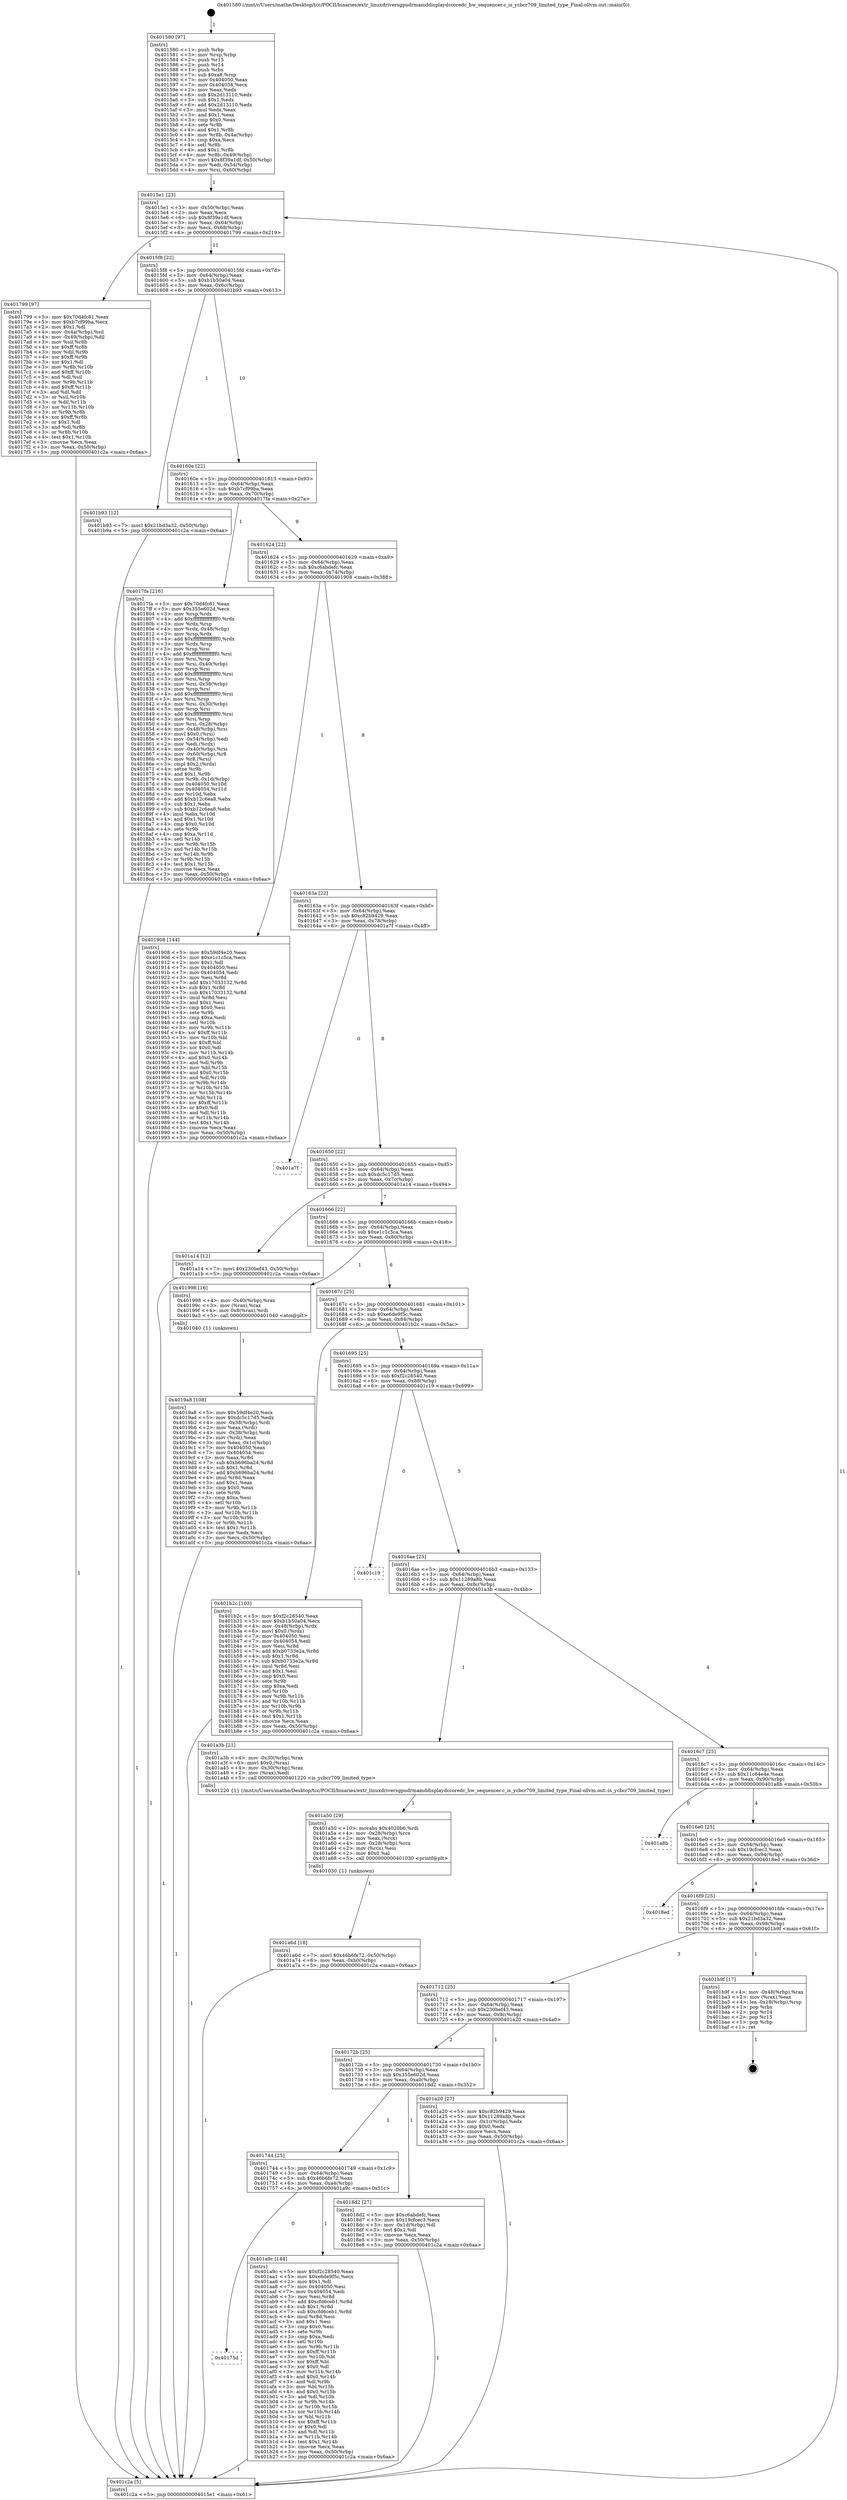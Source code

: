 digraph "0x401580" {
  label = "0x401580 (/mnt/c/Users/mathe/Desktop/tcc/POCII/binaries/extr_linuxdriversgpudrmamddisplaydccoredc_hw_sequencer.c_is_ycbcr709_limited_type_Final-ollvm.out::main(0))"
  labelloc = "t"
  node[shape=record]

  Entry [label="",width=0.3,height=0.3,shape=circle,fillcolor=black,style=filled]
  "0x4015e1" [label="{
     0x4015e1 [23]\l
     | [instrs]\l
     &nbsp;&nbsp;0x4015e1 \<+3\>: mov -0x50(%rbp),%eax\l
     &nbsp;&nbsp;0x4015e4 \<+2\>: mov %eax,%ecx\l
     &nbsp;&nbsp;0x4015e6 \<+6\>: sub $0x8f39a1df,%ecx\l
     &nbsp;&nbsp;0x4015ec \<+3\>: mov %eax,-0x64(%rbp)\l
     &nbsp;&nbsp;0x4015ef \<+3\>: mov %ecx,-0x68(%rbp)\l
     &nbsp;&nbsp;0x4015f2 \<+6\>: je 0000000000401799 \<main+0x219\>\l
  }"]
  "0x401799" [label="{
     0x401799 [97]\l
     | [instrs]\l
     &nbsp;&nbsp;0x401799 \<+5\>: mov $0x70d4fc81,%eax\l
     &nbsp;&nbsp;0x40179e \<+5\>: mov $0xb7cf99ba,%ecx\l
     &nbsp;&nbsp;0x4017a3 \<+2\>: mov $0x1,%dl\l
     &nbsp;&nbsp;0x4017a5 \<+4\>: mov -0x4a(%rbp),%sil\l
     &nbsp;&nbsp;0x4017a9 \<+4\>: mov -0x49(%rbp),%dil\l
     &nbsp;&nbsp;0x4017ad \<+3\>: mov %sil,%r8b\l
     &nbsp;&nbsp;0x4017b0 \<+4\>: xor $0xff,%r8b\l
     &nbsp;&nbsp;0x4017b4 \<+3\>: mov %dil,%r9b\l
     &nbsp;&nbsp;0x4017b7 \<+4\>: xor $0xff,%r9b\l
     &nbsp;&nbsp;0x4017bb \<+3\>: xor $0x1,%dl\l
     &nbsp;&nbsp;0x4017be \<+3\>: mov %r8b,%r10b\l
     &nbsp;&nbsp;0x4017c1 \<+4\>: and $0xff,%r10b\l
     &nbsp;&nbsp;0x4017c5 \<+3\>: and %dl,%sil\l
     &nbsp;&nbsp;0x4017c8 \<+3\>: mov %r9b,%r11b\l
     &nbsp;&nbsp;0x4017cb \<+4\>: and $0xff,%r11b\l
     &nbsp;&nbsp;0x4017cf \<+3\>: and %dl,%dil\l
     &nbsp;&nbsp;0x4017d2 \<+3\>: or %sil,%r10b\l
     &nbsp;&nbsp;0x4017d5 \<+3\>: or %dil,%r11b\l
     &nbsp;&nbsp;0x4017d8 \<+3\>: xor %r11b,%r10b\l
     &nbsp;&nbsp;0x4017db \<+3\>: or %r9b,%r8b\l
     &nbsp;&nbsp;0x4017de \<+4\>: xor $0xff,%r8b\l
     &nbsp;&nbsp;0x4017e2 \<+3\>: or $0x1,%dl\l
     &nbsp;&nbsp;0x4017e5 \<+3\>: and %dl,%r8b\l
     &nbsp;&nbsp;0x4017e8 \<+3\>: or %r8b,%r10b\l
     &nbsp;&nbsp;0x4017eb \<+4\>: test $0x1,%r10b\l
     &nbsp;&nbsp;0x4017ef \<+3\>: cmovne %ecx,%eax\l
     &nbsp;&nbsp;0x4017f2 \<+3\>: mov %eax,-0x50(%rbp)\l
     &nbsp;&nbsp;0x4017f5 \<+5\>: jmp 0000000000401c2a \<main+0x6aa\>\l
  }"]
  "0x4015f8" [label="{
     0x4015f8 [22]\l
     | [instrs]\l
     &nbsp;&nbsp;0x4015f8 \<+5\>: jmp 00000000004015fd \<main+0x7d\>\l
     &nbsp;&nbsp;0x4015fd \<+3\>: mov -0x64(%rbp),%eax\l
     &nbsp;&nbsp;0x401600 \<+5\>: sub $0xb1b50a04,%eax\l
     &nbsp;&nbsp;0x401605 \<+3\>: mov %eax,-0x6c(%rbp)\l
     &nbsp;&nbsp;0x401608 \<+6\>: je 0000000000401b93 \<main+0x613\>\l
  }"]
  "0x401c2a" [label="{
     0x401c2a [5]\l
     | [instrs]\l
     &nbsp;&nbsp;0x401c2a \<+5\>: jmp 00000000004015e1 \<main+0x61\>\l
  }"]
  "0x401580" [label="{
     0x401580 [97]\l
     | [instrs]\l
     &nbsp;&nbsp;0x401580 \<+1\>: push %rbp\l
     &nbsp;&nbsp;0x401581 \<+3\>: mov %rsp,%rbp\l
     &nbsp;&nbsp;0x401584 \<+2\>: push %r15\l
     &nbsp;&nbsp;0x401586 \<+2\>: push %r14\l
     &nbsp;&nbsp;0x401588 \<+1\>: push %rbx\l
     &nbsp;&nbsp;0x401589 \<+7\>: sub $0xa8,%rsp\l
     &nbsp;&nbsp;0x401590 \<+7\>: mov 0x404050,%eax\l
     &nbsp;&nbsp;0x401597 \<+7\>: mov 0x404054,%ecx\l
     &nbsp;&nbsp;0x40159e \<+2\>: mov %eax,%edx\l
     &nbsp;&nbsp;0x4015a0 \<+6\>: sub $0x2d13110,%edx\l
     &nbsp;&nbsp;0x4015a6 \<+3\>: sub $0x1,%edx\l
     &nbsp;&nbsp;0x4015a9 \<+6\>: add $0x2d13110,%edx\l
     &nbsp;&nbsp;0x4015af \<+3\>: imul %edx,%eax\l
     &nbsp;&nbsp;0x4015b2 \<+3\>: and $0x1,%eax\l
     &nbsp;&nbsp;0x4015b5 \<+3\>: cmp $0x0,%eax\l
     &nbsp;&nbsp;0x4015b8 \<+4\>: sete %r8b\l
     &nbsp;&nbsp;0x4015bc \<+4\>: and $0x1,%r8b\l
     &nbsp;&nbsp;0x4015c0 \<+4\>: mov %r8b,-0x4a(%rbp)\l
     &nbsp;&nbsp;0x4015c4 \<+3\>: cmp $0xa,%ecx\l
     &nbsp;&nbsp;0x4015c7 \<+4\>: setl %r8b\l
     &nbsp;&nbsp;0x4015cb \<+4\>: and $0x1,%r8b\l
     &nbsp;&nbsp;0x4015cf \<+4\>: mov %r8b,-0x49(%rbp)\l
     &nbsp;&nbsp;0x4015d3 \<+7\>: movl $0x8f39a1df,-0x50(%rbp)\l
     &nbsp;&nbsp;0x4015da \<+3\>: mov %edi,-0x54(%rbp)\l
     &nbsp;&nbsp;0x4015dd \<+4\>: mov %rsi,-0x60(%rbp)\l
  }"]
  Exit [label="",width=0.3,height=0.3,shape=circle,fillcolor=black,style=filled,peripheries=2]
  "0x401b93" [label="{
     0x401b93 [12]\l
     | [instrs]\l
     &nbsp;&nbsp;0x401b93 \<+7\>: movl $0x21bd3a32,-0x50(%rbp)\l
     &nbsp;&nbsp;0x401b9a \<+5\>: jmp 0000000000401c2a \<main+0x6aa\>\l
  }"]
  "0x40160e" [label="{
     0x40160e [22]\l
     | [instrs]\l
     &nbsp;&nbsp;0x40160e \<+5\>: jmp 0000000000401613 \<main+0x93\>\l
     &nbsp;&nbsp;0x401613 \<+3\>: mov -0x64(%rbp),%eax\l
     &nbsp;&nbsp;0x401616 \<+5\>: sub $0xb7cf99ba,%eax\l
     &nbsp;&nbsp;0x40161b \<+3\>: mov %eax,-0x70(%rbp)\l
     &nbsp;&nbsp;0x40161e \<+6\>: je 00000000004017fa \<main+0x27a\>\l
  }"]
  "0x40175d" [label="{
     0x40175d\l
  }", style=dashed]
  "0x4017fa" [label="{
     0x4017fa [216]\l
     | [instrs]\l
     &nbsp;&nbsp;0x4017fa \<+5\>: mov $0x70d4fc81,%eax\l
     &nbsp;&nbsp;0x4017ff \<+5\>: mov $0x355e602d,%ecx\l
     &nbsp;&nbsp;0x401804 \<+3\>: mov %rsp,%rdx\l
     &nbsp;&nbsp;0x401807 \<+4\>: add $0xfffffffffffffff0,%rdx\l
     &nbsp;&nbsp;0x40180b \<+3\>: mov %rdx,%rsp\l
     &nbsp;&nbsp;0x40180e \<+4\>: mov %rdx,-0x48(%rbp)\l
     &nbsp;&nbsp;0x401812 \<+3\>: mov %rsp,%rdx\l
     &nbsp;&nbsp;0x401815 \<+4\>: add $0xfffffffffffffff0,%rdx\l
     &nbsp;&nbsp;0x401819 \<+3\>: mov %rdx,%rsp\l
     &nbsp;&nbsp;0x40181c \<+3\>: mov %rsp,%rsi\l
     &nbsp;&nbsp;0x40181f \<+4\>: add $0xfffffffffffffff0,%rsi\l
     &nbsp;&nbsp;0x401823 \<+3\>: mov %rsi,%rsp\l
     &nbsp;&nbsp;0x401826 \<+4\>: mov %rsi,-0x40(%rbp)\l
     &nbsp;&nbsp;0x40182a \<+3\>: mov %rsp,%rsi\l
     &nbsp;&nbsp;0x40182d \<+4\>: add $0xfffffffffffffff0,%rsi\l
     &nbsp;&nbsp;0x401831 \<+3\>: mov %rsi,%rsp\l
     &nbsp;&nbsp;0x401834 \<+4\>: mov %rsi,-0x38(%rbp)\l
     &nbsp;&nbsp;0x401838 \<+3\>: mov %rsp,%rsi\l
     &nbsp;&nbsp;0x40183b \<+4\>: add $0xfffffffffffffff0,%rsi\l
     &nbsp;&nbsp;0x40183f \<+3\>: mov %rsi,%rsp\l
     &nbsp;&nbsp;0x401842 \<+4\>: mov %rsi,-0x30(%rbp)\l
     &nbsp;&nbsp;0x401846 \<+3\>: mov %rsp,%rsi\l
     &nbsp;&nbsp;0x401849 \<+4\>: add $0xfffffffffffffff0,%rsi\l
     &nbsp;&nbsp;0x40184d \<+3\>: mov %rsi,%rsp\l
     &nbsp;&nbsp;0x401850 \<+4\>: mov %rsi,-0x28(%rbp)\l
     &nbsp;&nbsp;0x401854 \<+4\>: mov -0x48(%rbp),%rsi\l
     &nbsp;&nbsp;0x401858 \<+6\>: movl $0x0,(%rsi)\l
     &nbsp;&nbsp;0x40185e \<+3\>: mov -0x54(%rbp),%edi\l
     &nbsp;&nbsp;0x401861 \<+2\>: mov %edi,(%rdx)\l
     &nbsp;&nbsp;0x401863 \<+4\>: mov -0x40(%rbp),%rsi\l
     &nbsp;&nbsp;0x401867 \<+4\>: mov -0x60(%rbp),%r8\l
     &nbsp;&nbsp;0x40186b \<+3\>: mov %r8,(%rsi)\l
     &nbsp;&nbsp;0x40186e \<+3\>: cmpl $0x2,(%rdx)\l
     &nbsp;&nbsp;0x401871 \<+4\>: setne %r9b\l
     &nbsp;&nbsp;0x401875 \<+4\>: and $0x1,%r9b\l
     &nbsp;&nbsp;0x401879 \<+4\>: mov %r9b,-0x1d(%rbp)\l
     &nbsp;&nbsp;0x40187d \<+8\>: mov 0x404050,%r10d\l
     &nbsp;&nbsp;0x401885 \<+8\>: mov 0x404054,%r11d\l
     &nbsp;&nbsp;0x40188d \<+3\>: mov %r10d,%ebx\l
     &nbsp;&nbsp;0x401890 \<+6\>: add $0xb12c6ea8,%ebx\l
     &nbsp;&nbsp;0x401896 \<+3\>: sub $0x1,%ebx\l
     &nbsp;&nbsp;0x401899 \<+6\>: sub $0xb12c6ea8,%ebx\l
     &nbsp;&nbsp;0x40189f \<+4\>: imul %ebx,%r10d\l
     &nbsp;&nbsp;0x4018a3 \<+4\>: and $0x1,%r10d\l
     &nbsp;&nbsp;0x4018a7 \<+4\>: cmp $0x0,%r10d\l
     &nbsp;&nbsp;0x4018ab \<+4\>: sete %r9b\l
     &nbsp;&nbsp;0x4018af \<+4\>: cmp $0xa,%r11d\l
     &nbsp;&nbsp;0x4018b3 \<+4\>: setl %r14b\l
     &nbsp;&nbsp;0x4018b7 \<+3\>: mov %r9b,%r15b\l
     &nbsp;&nbsp;0x4018ba \<+3\>: and %r14b,%r15b\l
     &nbsp;&nbsp;0x4018bd \<+3\>: xor %r14b,%r9b\l
     &nbsp;&nbsp;0x4018c0 \<+3\>: or %r9b,%r15b\l
     &nbsp;&nbsp;0x4018c3 \<+4\>: test $0x1,%r15b\l
     &nbsp;&nbsp;0x4018c7 \<+3\>: cmovne %ecx,%eax\l
     &nbsp;&nbsp;0x4018ca \<+3\>: mov %eax,-0x50(%rbp)\l
     &nbsp;&nbsp;0x4018cd \<+5\>: jmp 0000000000401c2a \<main+0x6aa\>\l
  }"]
  "0x401624" [label="{
     0x401624 [22]\l
     | [instrs]\l
     &nbsp;&nbsp;0x401624 \<+5\>: jmp 0000000000401629 \<main+0xa9\>\l
     &nbsp;&nbsp;0x401629 \<+3\>: mov -0x64(%rbp),%eax\l
     &nbsp;&nbsp;0x40162c \<+5\>: sub $0xc6abdefc,%eax\l
     &nbsp;&nbsp;0x401631 \<+3\>: mov %eax,-0x74(%rbp)\l
     &nbsp;&nbsp;0x401634 \<+6\>: je 0000000000401908 \<main+0x388\>\l
  }"]
  "0x401a9c" [label="{
     0x401a9c [144]\l
     | [instrs]\l
     &nbsp;&nbsp;0x401a9c \<+5\>: mov $0xf2c28540,%eax\l
     &nbsp;&nbsp;0x401aa1 \<+5\>: mov $0xe6de9f5c,%ecx\l
     &nbsp;&nbsp;0x401aa6 \<+2\>: mov $0x1,%dl\l
     &nbsp;&nbsp;0x401aa8 \<+7\>: mov 0x404050,%esi\l
     &nbsp;&nbsp;0x401aaf \<+7\>: mov 0x404054,%edi\l
     &nbsp;&nbsp;0x401ab6 \<+3\>: mov %esi,%r8d\l
     &nbsp;&nbsp;0x401ab9 \<+7\>: add $0xcfd6ceb1,%r8d\l
     &nbsp;&nbsp;0x401ac0 \<+4\>: sub $0x1,%r8d\l
     &nbsp;&nbsp;0x401ac4 \<+7\>: sub $0xcfd6ceb1,%r8d\l
     &nbsp;&nbsp;0x401acb \<+4\>: imul %r8d,%esi\l
     &nbsp;&nbsp;0x401acf \<+3\>: and $0x1,%esi\l
     &nbsp;&nbsp;0x401ad2 \<+3\>: cmp $0x0,%esi\l
     &nbsp;&nbsp;0x401ad5 \<+4\>: sete %r9b\l
     &nbsp;&nbsp;0x401ad9 \<+3\>: cmp $0xa,%edi\l
     &nbsp;&nbsp;0x401adc \<+4\>: setl %r10b\l
     &nbsp;&nbsp;0x401ae0 \<+3\>: mov %r9b,%r11b\l
     &nbsp;&nbsp;0x401ae3 \<+4\>: xor $0xff,%r11b\l
     &nbsp;&nbsp;0x401ae7 \<+3\>: mov %r10b,%bl\l
     &nbsp;&nbsp;0x401aea \<+3\>: xor $0xff,%bl\l
     &nbsp;&nbsp;0x401aed \<+3\>: xor $0x0,%dl\l
     &nbsp;&nbsp;0x401af0 \<+3\>: mov %r11b,%r14b\l
     &nbsp;&nbsp;0x401af3 \<+4\>: and $0x0,%r14b\l
     &nbsp;&nbsp;0x401af7 \<+3\>: and %dl,%r9b\l
     &nbsp;&nbsp;0x401afa \<+3\>: mov %bl,%r15b\l
     &nbsp;&nbsp;0x401afd \<+4\>: and $0x0,%r15b\l
     &nbsp;&nbsp;0x401b01 \<+3\>: and %dl,%r10b\l
     &nbsp;&nbsp;0x401b04 \<+3\>: or %r9b,%r14b\l
     &nbsp;&nbsp;0x401b07 \<+3\>: or %r10b,%r15b\l
     &nbsp;&nbsp;0x401b0a \<+3\>: xor %r15b,%r14b\l
     &nbsp;&nbsp;0x401b0d \<+3\>: or %bl,%r11b\l
     &nbsp;&nbsp;0x401b10 \<+4\>: xor $0xff,%r11b\l
     &nbsp;&nbsp;0x401b14 \<+3\>: or $0x0,%dl\l
     &nbsp;&nbsp;0x401b17 \<+3\>: and %dl,%r11b\l
     &nbsp;&nbsp;0x401b1a \<+3\>: or %r11b,%r14b\l
     &nbsp;&nbsp;0x401b1d \<+4\>: test $0x1,%r14b\l
     &nbsp;&nbsp;0x401b21 \<+3\>: cmovne %ecx,%eax\l
     &nbsp;&nbsp;0x401b24 \<+3\>: mov %eax,-0x50(%rbp)\l
     &nbsp;&nbsp;0x401b27 \<+5\>: jmp 0000000000401c2a \<main+0x6aa\>\l
  }"]
  "0x401908" [label="{
     0x401908 [144]\l
     | [instrs]\l
     &nbsp;&nbsp;0x401908 \<+5\>: mov $0x59df4e20,%eax\l
     &nbsp;&nbsp;0x40190d \<+5\>: mov $0xe1c1c5ca,%ecx\l
     &nbsp;&nbsp;0x401912 \<+2\>: mov $0x1,%dl\l
     &nbsp;&nbsp;0x401914 \<+7\>: mov 0x404050,%esi\l
     &nbsp;&nbsp;0x40191b \<+7\>: mov 0x404054,%edi\l
     &nbsp;&nbsp;0x401922 \<+3\>: mov %esi,%r8d\l
     &nbsp;&nbsp;0x401925 \<+7\>: add $0x17033132,%r8d\l
     &nbsp;&nbsp;0x40192c \<+4\>: sub $0x1,%r8d\l
     &nbsp;&nbsp;0x401930 \<+7\>: sub $0x17033132,%r8d\l
     &nbsp;&nbsp;0x401937 \<+4\>: imul %r8d,%esi\l
     &nbsp;&nbsp;0x40193b \<+3\>: and $0x1,%esi\l
     &nbsp;&nbsp;0x40193e \<+3\>: cmp $0x0,%esi\l
     &nbsp;&nbsp;0x401941 \<+4\>: sete %r9b\l
     &nbsp;&nbsp;0x401945 \<+3\>: cmp $0xa,%edi\l
     &nbsp;&nbsp;0x401948 \<+4\>: setl %r10b\l
     &nbsp;&nbsp;0x40194c \<+3\>: mov %r9b,%r11b\l
     &nbsp;&nbsp;0x40194f \<+4\>: xor $0xff,%r11b\l
     &nbsp;&nbsp;0x401953 \<+3\>: mov %r10b,%bl\l
     &nbsp;&nbsp;0x401956 \<+3\>: xor $0xff,%bl\l
     &nbsp;&nbsp;0x401959 \<+3\>: xor $0x0,%dl\l
     &nbsp;&nbsp;0x40195c \<+3\>: mov %r11b,%r14b\l
     &nbsp;&nbsp;0x40195f \<+4\>: and $0x0,%r14b\l
     &nbsp;&nbsp;0x401963 \<+3\>: and %dl,%r9b\l
     &nbsp;&nbsp;0x401966 \<+3\>: mov %bl,%r15b\l
     &nbsp;&nbsp;0x401969 \<+4\>: and $0x0,%r15b\l
     &nbsp;&nbsp;0x40196d \<+3\>: and %dl,%r10b\l
     &nbsp;&nbsp;0x401970 \<+3\>: or %r9b,%r14b\l
     &nbsp;&nbsp;0x401973 \<+3\>: or %r10b,%r15b\l
     &nbsp;&nbsp;0x401976 \<+3\>: xor %r15b,%r14b\l
     &nbsp;&nbsp;0x401979 \<+3\>: or %bl,%r11b\l
     &nbsp;&nbsp;0x40197c \<+4\>: xor $0xff,%r11b\l
     &nbsp;&nbsp;0x401980 \<+3\>: or $0x0,%dl\l
     &nbsp;&nbsp;0x401983 \<+3\>: and %dl,%r11b\l
     &nbsp;&nbsp;0x401986 \<+3\>: or %r11b,%r14b\l
     &nbsp;&nbsp;0x401989 \<+4\>: test $0x1,%r14b\l
     &nbsp;&nbsp;0x40198d \<+3\>: cmovne %ecx,%eax\l
     &nbsp;&nbsp;0x401990 \<+3\>: mov %eax,-0x50(%rbp)\l
     &nbsp;&nbsp;0x401993 \<+5\>: jmp 0000000000401c2a \<main+0x6aa\>\l
  }"]
  "0x40163a" [label="{
     0x40163a [22]\l
     | [instrs]\l
     &nbsp;&nbsp;0x40163a \<+5\>: jmp 000000000040163f \<main+0xbf\>\l
     &nbsp;&nbsp;0x40163f \<+3\>: mov -0x64(%rbp),%eax\l
     &nbsp;&nbsp;0x401642 \<+5\>: sub $0xc82b9429,%eax\l
     &nbsp;&nbsp;0x401647 \<+3\>: mov %eax,-0x78(%rbp)\l
     &nbsp;&nbsp;0x40164a \<+6\>: je 0000000000401a7f \<main+0x4ff\>\l
  }"]
  "0x401a6d" [label="{
     0x401a6d [18]\l
     | [instrs]\l
     &nbsp;&nbsp;0x401a6d \<+7\>: movl $0x46b6fe72,-0x50(%rbp)\l
     &nbsp;&nbsp;0x401a74 \<+6\>: mov %eax,-0xb0(%rbp)\l
     &nbsp;&nbsp;0x401a7a \<+5\>: jmp 0000000000401c2a \<main+0x6aa\>\l
  }"]
  "0x401a7f" [label="{
     0x401a7f\l
  }", style=dashed]
  "0x401650" [label="{
     0x401650 [22]\l
     | [instrs]\l
     &nbsp;&nbsp;0x401650 \<+5\>: jmp 0000000000401655 \<main+0xd5\>\l
     &nbsp;&nbsp;0x401655 \<+3\>: mov -0x64(%rbp),%eax\l
     &nbsp;&nbsp;0x401658 \<+5\>: sub $0xdc5c17d5,%eax\l
     &nbsp;&nbsp;0x40165d \<+3\>: mov %eax,-0x7c(%rbp)\l
     &nbsp;&nbsp;0x401660 \<+6\>: je 0000000000401a14 \<main+0x494\>\l
  }"]
  "0x401a50" [label="{
     0x401a50 [29]\l
     | [instrs]\l
     &nbsp;&nbsp;0x401a50 \<+10\>: movabs $0x4020b6,%rdi\l
     &nbsp;&nbsp;0x401a5a \<+4\>: mov -0x28(%rbp),%rcx\l
     &nbsp;&nbsp;0x401a5e \<+2\>: mov %eax,(%rcx)\l
     &nbsp;&nbsp;0x401a60 \<+4\>: mov -0x28(%rbp),%rcx\l
     &nbsp;&nbsp;0x401a64 \<+2\>: mov (%rcx),%esi\l
     &nbsp;&nbsp;0x401a66 \<+2\>: mov $0x0,%al\l
     &nbsp;&nbsp;0x401a68 \<+5\>: call 0000000000401030 \<printf@plt\>\l
     | [calls]\l
     &nbsp;&nbsp;0x401030 \{1\} (unknown)\l
  }"]
  "0x401a14" [label="{
     0x401a14 [12]\l
     | [instrs]\l
     &nbsp;&nbsp;0x401a14 \<+7\>: movl $0x230bef43,-0x50(%rbp)\l
     &nbsp;&nbsp;0x401a1b \<+5\>: jmp 0000000000401c2a \<main+0x6aa\>\l
  }"]
  "0x401666" [label="{
     0x401666 [22]\l
     | [instrs]\l
     &nbsp;&nbsp;0x401666 \<+5\>: jmp 000000000040166b \<main+0xeb\>\l
     &nbsp;&nbsp;0x40166b \<+3\>: mov -0x64(%rbp),%eax\l
     &nbsp;&nbsp;0x40166e \<+5\>: sub $0xe1c1c5ca,%eax\l
     &nbsp;&nbsp;0x401673 \<+3\>: mov %eax,-0x80(%rbp)\l
     &nbsp;&nbsp;0x401676 \<+6\>: je 0000000000401998 \<main+0x418\>\l
  }"]
  "0x4019a8" [label="{
     0x4019a8 [108]\l
     | [instrs]\l
     &nbsp;&nbsp;0x4019a8 \<+5\>: mov $0x59df4e20,%ecx\l
     &nbsp;&nbsp;0x4019ad \<+5\>: mov $0xdc5c17d5,%edx\l
     &nbsp;&nbsp;0x4019b2 \<+4\>: mov -0x38(%rbp),%rdi\l
     &nbsp;&nbsp;0x4019b6 \<+2\>: mov %eax,(%rdi)\l
     &nbsp;&nbsp;0x4019b8 \<+4\>: mov -0x38(%rbp),%rdi\l
     &nbsp;&nbsp;0x4019bc \<+2\>: mov (%rdi),%eax\l
     &nbsp;&nbsp;0x4019be \<+3\>: mov %eax,-0x1c(%rbp)\l
     &nbsp;&nbsp;0x4019c1 \<+7\>: mov 0x404050,%eax\l
     &nbsp;&nbsp;0x4019c8 \<+7\>: mov 0x404054,%esi\l
     &nbsp;&nbsp;0x4019cf \<+3\>: mov %eax,%r8d\l
     &nbsp;&nbsp;0x4019d2 \<+7\>: sub $0xb696ba24,%r8d\l
     &nbsp;&nbsp;0x4019d9 \<+4\>: sub $0x1,%r8d\l
     &nbsp;&nbsp;0x4019dd \<+7\>: add $0xb696ba24,%r8d\l
     &nbsp;&nbsp;0x4019e4 \<+4\>: imul %r8d,%eax\l
     &nbsp;&nbsp;0x4019e8 \<+3\>: and $0x1,%eax\l
     &nbsp;&nbsp;0x4019eb \<+3\>: cmp $0x0,%eax\l
     &nbsp;&nbsp;0x4019ee \<+4\>: sete %r9b\l
     &nbsp;&nbsp;0x4019f2 \<+3\>: cmp $0xa,%esi\l
     &nbsp;&nbsp;0x4019f5 \<+4\>: setl %r10b\l
     &nbsp;&nbsp;0x4019f9 \<+3\>: mov %r9b,%r11b\l
     &nbsp;&nbsp;0x4019fc \<+3\>: and %r10b,%r11b\l
     &nbsp;&nbsp;0x4019ff \<+3\>: xor %r10b,%r9b\l
     &nbsp;&nbsp;0x401a02 \<+3\>: or %r9b,%r11b\l
     &nbsp;&nbsp;0x401a05 \<+4\>: test $0x1,%r11b\l
     &nbsp;&nbsp;0x401a09 \<+3\>: cmovne %edx,%ecx\l
     &nbsp;&nbsp;0x401a0c \<+3\>: mov %ecx,-0x50(%rbp)\l
     &nbsp;&nbsp;0x401a0f \<+5\>: jmp 0000000000401c2a \<main+0x6aa\>\l
  }"]
  "0x401998" [label="{
     0x401998 [16]\l
     | [instrs]\l
     &nbsp;&nbsp;0x401998 \<+4\>: mov -0x40(%rbp),%rax\l
     &nbsp;&nbsp;0x40199c \<+3\>: mov (%rax),%rax\l
     &nbsp;&nbsp;0x40199f \<+4\>: mov 0x8(%rax),%rdi\l
     &nbsp;&nbsp;0x4019a3 \<+5\>: call 0000000000401040 \<atoi@plt\>\l
     | [calls]\l
     &nbsp;&nbsp;0x401040 \{1\} (unknown)\l
  }"]
  "0x40167c" [label="{
     0x40167c [25]\l
     | [instrs]\l
     &nbsp;&nbsp;0x40167c \<+5\>: jmp 0000000000401681 \<main+0x101\>\l
     &nbsp;&nbsp;0x401681 \<+3\>: mov -0x64(%rbp),%eax\l
     &nbsp;&nbsp;0x401684 \<+5\>: sub $0xe6de9f5c,%eax\l
     &nbsp;&nbsp;0x401689 \<+6\>: mov %eax,-0x84(%rbp)\l
     &nbsp;&nbsp;0x40168f \<+6\>: je 0000000000401b2c \<main+0x5ac\>\l
  }"]
  "0x401744" [label="{
     0x401744 [25]\l
     | [instrs]\l
     &nbsp;&nbsp;0x401744 \<+5\>: jmp 0000000000401749 \<main+0x1c9\>\l
     &nbsp;&nbsp;0x401749 \<+3\>: mov -0x64(%rbp),%eax\l
     &nbsp;&nbsp;0x40174c \<+5\>: sub $0x46b6fe72,%eax\l
     &nbsp;&nbsp;0x401751 \<+6\>: mov %eax,-0xa4(%rbp)\l
     &nbsp;&nbsp;0x401757 \<+6\>: je 0000000000401a9c \<main+0x51c\>\l
  }"]
  "0x401b2c" [label="{
     0x401b2c [103]\l
     | [instrs]\l
     &nbsp;&nbsp;0x401b2c \<+5\>: mov $0xf2c28540,%eax\l
     &nbsp;&nbsp;0x401b31 \<+5\>: mov $0xb1b50a04,%ecx\l
     &nbsp;&nbsp;0x401b36 \<+4\>: mov -0x48(%rbp),%rdx\l
     &nbsp;&nbsp;0x401b3a \<+6\>: movl $0x0,(%rdx)\l
     &nbsp;&nbsp;0x401b40 \<+7\>: mov 0x404050,%esi\l
     &nbsp;&nbsp;0x401b47 \<+7\>: mov 0x404054,%edi\l
     &nbsp;&nbsp;0x401b4e \<+3\>: mov %esi,%r8d\l
     &nbsp;&nbsp;0x401b51 \<+7\>: add $0xb0733e2a,%r8d\l
     &nbsp;&nbsp;0x401b58 \<+4\>: sub $0x1,%r8d\l
     &nbsp;&nbsp;0x401b5c \<+7\>: sub $0xb0733e2a,%r8d\l
     &nbsp;&nbsp;0x401b63 \<+4\>: imul %r8d,%esi\l
     &nbsp;&nbsp;0x401b67 \<+3\>: and $0x1,%esi\l
     &nbsp;&nbsp;0x401b6a \<+3\>: cmp $0x0,%esi\l
     &nbsp;&nbsp;0x401b6d \<+4\>: sete %r9b\l
     &nbsp;&nbsp;0x401b71 \<+3\>: cmp $0xa,%edi\l
     &nbsp;&nbsp;0x401b74 \<+4\>: setl %r10b\l
     &nbsp;&nbsp;0x401b78 \<+3\>: mov %r9b,%r11b\l
     &nbsp;&nbsp;0x401b7b \<+3\>: and %r10b,%r11b\l
     &nbsp;&nbsp;0x401b7e \<+3\>: xor %r10b,%r9b\l
     &nbsp;&nbsp;0x401b81 \<+3\>: or %r9b,%r11b\l
     &nbsp;&nbsp;0x401b84 \<+4\>: test $0x1,%r11b\l
     &nbsp;&nbsp;0x401b88 \<+3\>: cmovne %ecx,%eax\l
     &nbsp;&nbsp;0x401b8b \<+3\>: mov %eax,-0x50(%rbp)\l
     &nbsp;&nbsp;0x401b8e \<+5\>: jmp 0000000000401c2a \<main+0x6aa\>\l
  }"]
  "0x401695" [label="{
     0x401695 [25]\l
     | [instrs]\l
     &nbsp;&nbsp;0x401695 \<+5\>: jmp 000000000040169a \<main+0x11a\>\l
     &nbsp;&nbsp;0x40169a \<+3\>: mov -0x64(%rbp),%eax\l
     &nbsp;&nbsp;0x40169d \<+5\>: sub $0xf2c28540,%eax\l
     &nbsp;&nbsp;0x4016a2 \<+6\>: mov %eax,-0x88(%rbp)\l
     &nbsp;&nbsp;0x4016a8 \<+6\>: je 0000000000401c19 \<main+0x699\>\l
  }"]
  "0x4018d2" [label="{
     0x4018d2 [27]\l
     | [instrs]\l
     &nbsp;&nbsp;0x4018d2 \<+5\>: mov $0xc6abdefc,%eax\l
     &nbsp;&nbsp;0x4018d7 \<+5\>: mov $0x19cfcec3,%ecx\l
     &nbsp;&nbsp;0x4018dc \<+3\>: mov -0x1d(%rbp),%dl\l
     &nbsp;&nbsp;0x4018df \<+3\>: test $0x1,%dl\l
     &nbsp;&nbsp;0x4018e2 \<+3\>: cmovne %ecx,%eax\l
     &nbsp;&nbsp;0x4018e5 \<+3\>: mov %eax,-0x50(%rbp)\l
     &nbsp;&nbsp;0x4018e8 \<+5\>: jmp 0000000000401c2a \<main+0x6aa\>\l
  }"]
  "0x401c19" [label="{
     0x401c19\l
  }", style=dashed]
  "0x4016ae" [label="{
     0x4016ae [25]\l
     | [instrs]\l
     &nbsp;&nbsp;0x4016ae \<+5\>: jmp 00000000004016b3 \<main+0x133\>\l
     &nbsp;&nbsp;0x4016b3 \<+3\>: mov -0x64(%rbp),%eax\l
     &nbsp;&nbsp;0x4016b6 \<+5\>: sub $0x11289a8b,%eax\l
     &nbsp;&nbsp;0x4016bb \<+6\>: mov %eax,-0x8c(%rbp)\l
     &nbsp;&nbsp;0x4016c1 \<+6\>: je 0000000000401a3b \<main+0x4bb\>\l
  }"]
  "0x40172b" [label="{
     0x40172b [25]\l
     | [instrs]\l
     &nbsp;&nbsp;0x40172b \<+5\>: jmp 0000000000401730 \<main+0x1b0\>\l
     &nbsp;&nbsp;0x401730 \<+3\>: mov -0x64(%rbp),%eax\l
     &nbsp;&nbsp;0x401733 \<+5\>: sub $0x355e602d,%eax\l
     &nbsp;&nbsp;0x401738 \<+6\>: mov %eax,-0xa0(%rbp)\l
     &nbsp;&nbsp;0x40173e \<+6\>: je 00000000004018d2 \<main+0x352\>\l
  }"]
  "0x401a3b" [label="{
     0x401a3b [21]\l
     | [instrs]\l
     &nbsp;&nbsp;0x401a3b \<+4\>: mov -0x30(%rbp),%rax\l
     &nbsp;&nbsp;0x401a3f \<+6\>: movl $0x0,(%rax)\l
     &nbsp;&nbsp;0x401a45 \<+4\>: mov -0x30(%rbp),%rax\l
     &nbsp;&nbsp;0x401a49 \<+2\>: mov (%rax),%edi\l
     &nbsp;&nbsp;0x401a4b \<+5\>: call 0000000000401220 \<is_ycbcr709_limited_type\>\l
     | [calls]\l
     &nbsp;&nbsp;0x401220 \{1\} (/mnt/c/Users/mathe/Desktop/tcc/POCII/binaries/extr_linuxdriversgpudrmamddisplaydccoredc_hw_sequencer.c_is_ycbcr709_limited_type_Final-ollvm.out::is_ycbcr709_limited_type)\l
  }"]
  "0x4016c7" [label="{
     0x4016c7 [25]\l
     | [instrs]\l
     &nbsp;&nbsp;0x4016c7 \<+5\>: jmp 00000000004016cc \<main+0x14c\>\l
     &nbsp;&nbsp;0x4016cc \<+3\>: mov -0x64(%rbp),%eax\l
     &nbsp;&nbsp;0x4016cf \<+5\>: sub $0x11c64e4e,%eax\l
     &nbsp;&nbsp;0x4016d4 \<+6\>: mov %eax,-0x90(%rbp)\l
     &nbsp;&nbsp;0x4016da \<+6\>: je 0000000000401a8b \<main+0x50b\>\l
  }"]
  "0x401a20" [label="{
     0x401a20 [27]\l
     | [instrs]\l
     &nbsp;&nbsp;0x401a20 \<+5\>: mov $0xc82b9429,%eax\l
     &nbsp;&nbsp;0x401a25 \<+5\>: mov $0x11289a8b,%ecx\l
     &nbsp;&nbsp;0x401a2a \<+3\>: mov -0x1c(%rbp),%edx\l
     &nbsp;&nbsp;0x401a2d \<+3\>: cmp $0x0,%edx\l
     &nbsp;&nbsp;0x401a30 \<+3\>: cmove %ecx,%eax\l
     &nbsp;&nbsp;0x401a33 \<+3\>: mov %eax,-0x50(%rbp)\l
     &nbsp;&nbsp;0x401a36 \<+5\>: jmp 0000000000401c2a \<main+0x6aa\>\l
  }"]
  "0x401a8b" [label="{
     0x401a8b\l
  }", style=dashed]
  "0x4016e0" [label="{
     0x4016e0 [25]\l
     | [instrs]\l
     &nbsp;&nbsp;0x4016e0 \<+5\>: jmp 00000000004016e5 \<main+0x165\>\l
     &nbsp;&nbsp;0x4016e5 \<+3\>: mov -0x64(%rbp),%eax\l
     &nbsp;&nbsp;0x4016e8 \<+5\>: sub $0x19cfcec3,%eax\l
     &nbsp;&nbsp;0x4016ed \<+6\>: mov %eax,-0x94(%rbp)\l
     &nbsp;&nbsp;0x4016f3 \<+6\>: je 00000000004018ed \<main+0x36d\>\l
  }"]
  "0x401712" [label="{
     0x401712 [25]\l
     | [instrs]\l
     &nbsp;&nbsp;0x401712 \<+5\>: jmp 0000000000401717 \<main+0x197\>\l
     &nbsp;&nbsp;0x401717 \<+3\>: mov -0x64(%rbp),%eax\l
     &nbsp;&nbsp;0x40171a \<+5\>: sub $0x230bef43,%eax\l
     &nbsp;&nbsp;0x40171f \<+6\>: mov %eax,-0x9c(%rbp)\l
     &nbsp;&nbsp;0x401725 \<+6\>: je 0000000000401a20 \<main+0x4a0\>\l
  }"]
  "0x4018ed" [label="{
     0x4018ed\l
  }", style=dashed]
  "0x4016f9" [label="{
     0x4016f9 [25]\l
     | [instrs]\l
     &nbsp;&nbsp;0x4016f9 \<+5\>: jmp 00000000004016fe \<main+0x17e\>\l
     &nbsp;&nbsp;0x4016fe \<+3\>: mov -0x64(%rbp),%eax\l
     &nbsp;&nbsp;0x401701 \<+5\>: sub $0x21bd3a32,%eax\l
     &nbsp;&nbsp;0x401706 \<+6\>: mov %eax,-0x98(%rbp)\l
     &nbsp;&nbsp;0x40170c \<+6\>: je 0000000000401b9f \<main+0x61f\>\l
  }"]
  "0x401b9f" [label="{
     0x401b9f [17]\l
     | [instrs]\l
     &nbsp;&nbsp;0x401b9f \<+4\>: mov -0x48(%rbp),%rax\l
     &nbsp;&nbsp;0x401ba3 \<+2\>: mov (%rax),%eax\l
     &nbsp;&nbsp;0x401ba5 \<+4\>: lea -0x18(%rbp),%rsp\l
     &nbsp;&nbsp;0x401ba9 \<+1\>: pop %rbx\l
     &nbsp;&nbsp;0x401baa \<+2\>: pop %r14\l
     &nbsp;&nbsp;0x401bac \<+2\>: pop %r15\l
     &nbsp;&nbsp;0x401bae \<+1\>: pop %rbp\l
     &nbsp;&nbsp;0x401baf \<+1\>: ret\l
  }"]
  Entry -> "0x401580" [label=" 1"]
  "0x4015e1" -> "0x401799" [label=" 1"]
  "0x4015e1" -> "0x4015f8" [label=" 11"]
  "0x401799" -> "0x401c2a" [label=" 1"]
  "0x401580" -> "0x4015e1" [label=" 1"]
  "0x401c2a" -> "0x4015e1" [label=" 11"]
  "0x401b9f" -> Exit [label=" 1"]
  "0x4015f8" -> "0x401b93" [label=" 1"]
  "0x4015f8" -> "0x40160e" [label=" 10"]
  "0x401b93" -> "0x401c2a" [label=" 1"]
  "0x40160e" -> "0x4017fa" [label=" 1"]
  "0x40160e" -> "0x401624" [label=" 9"]
  "0x4017fa" -> "0x401c2a" [label=" 1"]
  "0x401b2c" -> "0x401c2a" [label=" 1"]
  "0x401624" -> "0x401908" [label=" 1"]
  "0x401624" -> "0x40163a" [label=" 8"]
  "0x401a9c" -> "0x401c2a" [label=" 1"]
  "0x40163a" -> "0x401a7f" [label=" 0"]
  "0x40163a" -> "0x401650" [label=" 8"]
  "0x401744" -> "0x401a9c" [label=" 1"]
  "0x401650" -> "0x401a14" [label=" 1"]
  "0x401650" -> "0x401666" [label=" 7"]
  "0x401744" -> "0x40175d" [label=" 0"]
  "0x401666" -> "0x401998" [label=" 1"]
  "0x401666" -> "0x40167c" [label=" 6"]
  "0x401a6d" -> "0x401c2a" [label=" 1"]
  "0x40167c" -> "0x401b2c" [label=" 1"]
  "0x40167c" -> "0x401695" [label=" 5"]
  "0x401a50" -> "0x401a6d" [label=" 1"]
  "0x401695" -> "0x401c19" [label=" 0"]
  "0x401695" -> "0x4016ae" [label=" 5"]
  "0x401a3b" -> "0x401a50" [label=" 1"]
  "0x4016ae" -> "0x401a3b" [label=" 1"]
  "0x4016ae" -> "0x4016c7" [label=" 4"]
  "0x401a14" -> "0x401c2a" [label=" 1"]
  "0x4016c7" -> "0x401a8b" [label=" 0"]
  "0x4016c7" -> "0x4016e0" [label=" 4"]
  "0x4019a8" -> "0x401c2a" [label=" 1"]
  "0x4016e0" -> "0x4018ed" [label=" 0"]
  "0x4016e0" -> "0x4016f9" [label=" 4"]
  "0x401908" -> "0x401c2a" [label=" 1"]
  "0x4016f9" -> "0x401b9f" [label=" 1"]
  "0x4016f9" -> "0x401712" [label=" 3"]
  "0x401998" -> "0x4019a8" [label=" 1"]
  "0x401712" -> "0x401a20" [label=" 1"]
  "0x401712" -> "0x40172b" [label=" 2"]
  "0x401a20" -> "0x401c2a" [label=" 1"]
  "0x40172b" -> "0x4018d2" [label=" 1"]
  "0x40172b" -> "0x401744" [label=" 1"]
  "0x4018d2" -> "0x401c2a" [label=" 1"]
}
